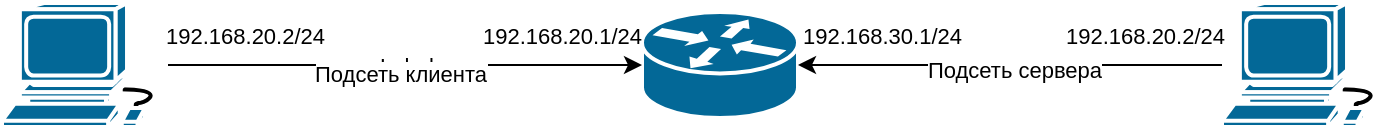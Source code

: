 <mxfile version="21.6.8" type="github">
  <diagram name="Page-1" id="c37626ed-c26b-45fb-9056-f9ebc6bb27b6">
    <mxGraphModel dx="1434" dy="782" grid="1" gridSize="10" guides="1" tooltips="1" connect="1" arrows="1" fold="1" page="1" pageScale="1" pageWidth="1100" pageHeight="850" background="none" math="0" shadow="0">
      <root>
        <mxCell id="0" />
        <mxCell id="1" parent="0" />
        <mxCell id="1HUQiAz7I-Vp_8aPiegV-2" value="" style="shape=mxgraph.cisco.routers.router;sketch=0;html=1;pointerEvents=1;dashed=0;fillColor=#036897;strokeColor=#ffffff;strokeWidth=2;verticalLabelPosition=bottom;verticalAlign=top;align=center;outlineConnect=0;" parent="1" vertex="1">
          <mxGeometry x="500" y="260" width="78" height="53" as="geometry" />
        </mxCell>
        <mxCell id="1HUQiAz7I-Vp_8aPiegV-3" value="" style="shape=mxgraph.cisco.computers_and_peripherals.workstation;sketch=0;html=1;pointerEvents=1;dashed=0;fillColor=#036897;strokeColor=#ffffff;strokeWidth=2;verticalLabelPosition=bottom;verticalAlign=top;align=center;outlineConnect=0;" parent="1" vertex="1">
          <mxGeometry x="180" y="255.5" width="83" height="62" as="geometry" />
        </mxCell>
        <mxCell id="1HUQiAz7I-Vp_8aPiegV-4" value="" style="shape=mxgraph.cisco.computers_and_peripherals.workstation;sketch=0;html=1;pointerEvents=1;dashed=0;fillColor=#036897;strokeColor=#ffffff;strokeWidth=2;verticalLabelPosition=bottom;verticalAlign=top;align=center;outlineConnect=0;" parent="1" vertex="1">
          <mxGeometry x="790" y="255.5" width="83" height="62" as="geometry" />
        </mxCell>
        <mxCell id="1HUQiAz7I-Vp_8aPiegV-8" value="" style="endArrow=classic;html=1;rounded=0;" parent="1" source="1HUQiAz7I-Vp_8aPiegV-3" target="1HUQiAz7I-Vp_8aPiegV-2" edge="1">
          <mxGeometry relative="1" as="geometry">
            <mxPoint x="320" y="350" as="sourcePoint" />
            <mxPoint x="480" y="350" as="targetPoint" />
          </mxGeometry>
        </mxCell>
        <mxCell id="1HUQiAz7I-Vp_8aPiegV-9" value="Label" style="edgeLabel;resizable=0;html=1;align=center;verticalAlign=middle;" parent="1HUQiAz7I-Vp_8aPiegV-8" connectable="0" vertex="1">
          <mxGeometry relative="1" as="geometry" />
        </mxCell>
        <mxCell id="1HUQiAz7I-Vp_8aPiegV-10" value="&lt;div&gt;192.168.20.2/24&lt;/div&gt;" style="edgeLabel;resizable=0;html=1;align=left;verticalAlign=bottom;" parent="1HUQiAz7I-Vp_8aPiegV-8" connectable="0" vertex="1">
          <mxGeometry x="-1" relative="1" as="geometry">
            <mxPoint x="-3" y="-6" as="offset" />
          </mxGeometry>
        </mxCell>
        <mxCell id="1HUQiAz7I-Vp_8aPiegV-11" value="&lt;div&gt;192.168.20.1/24&lt;/div&gt;" style="edgeLabel;resizable=0;html=1;align=right;verticalAlign=bottom;" parent="1HUQiAz7I-Vp_8aPiegV-8" connectable="0" vertex="1">
          <mxGeometry x="1" relative="1" as="geometry">
            <mxPoint y="-6" as="offset" />
          </mxGeometry>
        </mxCell>
        <mxCell id="1HUQiAz7I-Vp_8aPiegV-17" value="Подсеть клиента" style="edgeLabel;html=1;align=center;verticalAlign=middle;resizable=0;points=[];" parent="1HUQiAz7I-Vp_8aPiegV-8" vertex="1" connectable="0">
          <mxGeometry x="-0.019" y="-3" relative="1" as="geometry">
            <mxPoint y="1" as="offset" />
          </mxGeometry>
        </mxCell>
        <mxCell id="1HUQiAz7I-Vp_8aPiegV-12" value="" style="endArrow=classic;html=1;rounded=0;startFill=1;" parent="1" source="1HUQiAz7I-Vp_8aPiegV-4" target="1HUQiAz7I-Vp_8aPiegV-2" edge="1">
          <mxGeometry relative="1" as="geometry">
            <mxPoint x="620" y="510" as="sourcePoint" />
            <mxPoint x="560" y="390" as="targetPoint" />
          </mxGeometry>
        </mxCell>
        <mxCell id="1HUQiAz7I-Vp_8aPiegV-13" value="Label" style="edgeLabel;resizable=0;html=1;align=center;verticalAlign=middle;" parent="1HUQiAz7I-Vp_8aPiegV-12" connectable="0" vertex="1">
          <mxGeometry relative="1" as="geometry" />
        </mxCell>
        <mxCell id="1HUQiAz7I-Vp_8aPiegV-14" value="&lt;div&gt;192.168.20.2/24&lt;/div&gt;" style="edgeLabel;resizable=0;html=1;align=left;verticalAlign=bottom;" parent="1HUQiAz7I-Vp_8aPiegV-12" connectable="0" vertex="1">
          <mxGeometry x="-1" relative="1" as="geometry">
            <mxPoint x="-80" y="-6" as="offset" />
          </mxGeometry>
        </mxCell>
        <mxCell id="1HUQiAz7I-Vp_8aPiegV-15" value="&lt;div&gt;192.168.30.1/24&lt;/div&gt;" style="edgeLabel;resizable=0;html=1;align=right;verticalAlign=bottom;" parent="1HUQiAz7I-Vp_8aPiegV-12" connectable="0" vertex="1">
          <mxGeometry x="1" relative="1" as="geometry">
            <mxPoint x="82" y="-6" as="offset" />
          </mxGeometry>
        </mxCell>
        <mxCell id="1HUQiAz7I-Vp_8aPiegV-18" value="Подсеть сервера" style="edgeLabel;html=1;align=center;verticalAlign=middle;resizable=0;points=[];" parent="1HUQiAz7I-Vp_8aPiegV-12" vertex="1" connectable="0">
          <mxGeometry x="-0.014" y="2" relative="1" as="geometry">
            <mxPoint as="offset" />
          </mxGeometry>
        </mxCell>
      </root>
    </mxGraphModel>
  </diagram>
</mxfile>
